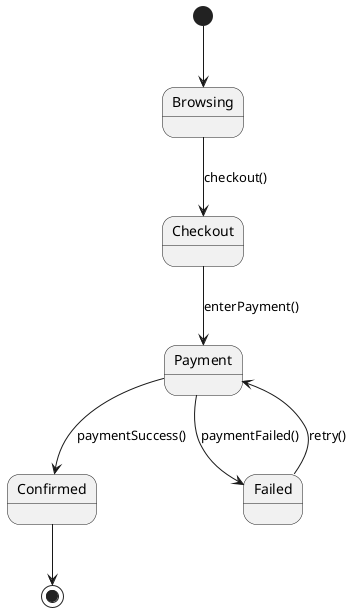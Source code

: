 @startuml
[*] --> Browsing
Browsing --> Checkout : checkout()
Checkout --> Payment : enterPayment()
Payment --> Confirmed : paymentSuccess()
Payment --> Failed : paymentFailed()
Failed --> Payment : retry()
Confirmed --> [*]
@enduml
